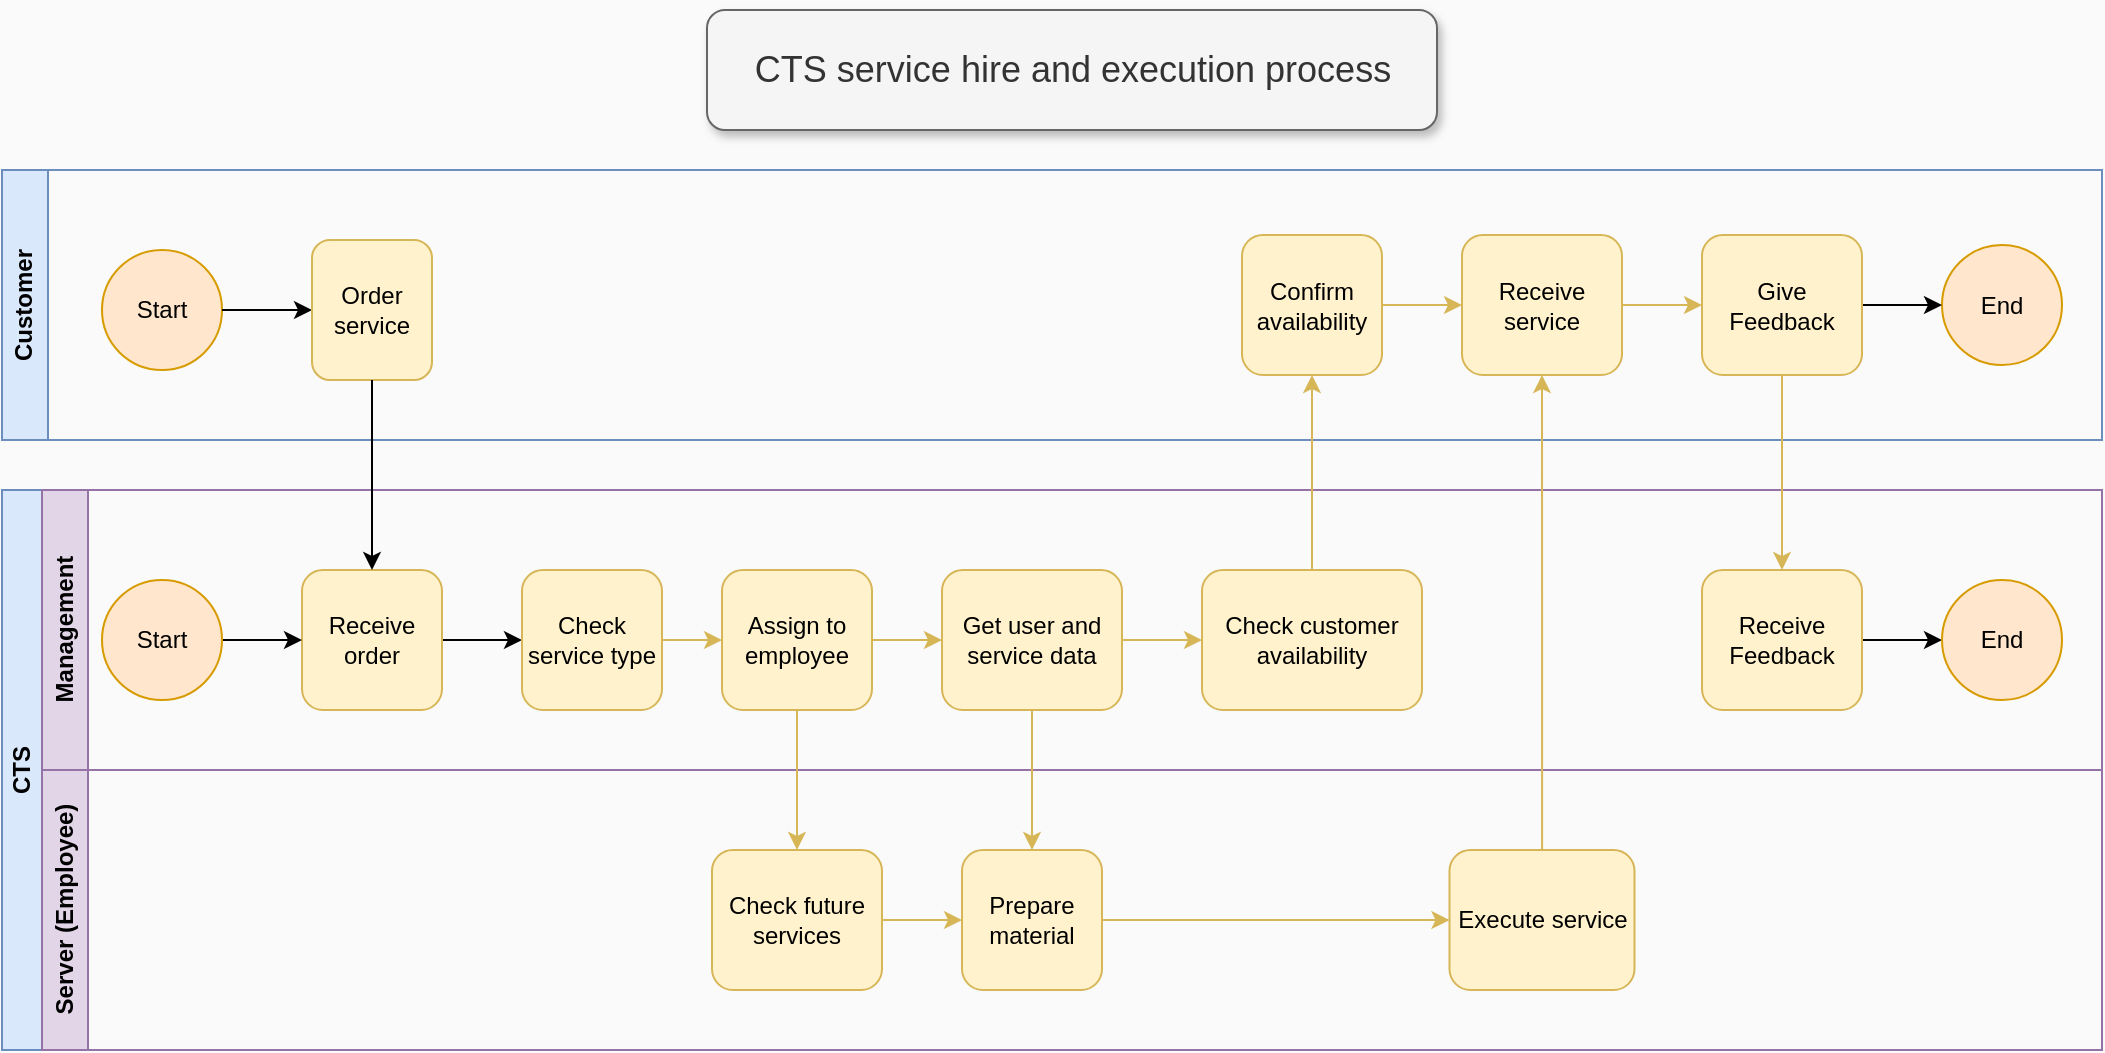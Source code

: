 <mxfile version="21.2.9" type="device">
  <diagram name="Page-1" id="OtUMB2tLBQ-O7a9zXMLh">
    <mxGraphModel dx="1434" dy="731" grid="1" gridSize="10" guides="1" tooltips="1" connect="1" arrows="1" fold="1" page="1" pageScale="1" pageWidth="850" pageHeight="1100" background="#FAFAFA" math="0" shadow="0">
      <root>
        <mxCell id="0" />
        <mxCell id="1" parent="0" />
        <mxCell id="SdQNqddWvItie9GcpCU8-2" value="&lt;div&gt;Customer&lt;/div&gt;" style="swimlane;horizontal=0;whiteSpace=wrap;html=1;fillColor=#dae8fc;strokeColor=#6c8ebf;rounded=0;shadow=0;glass=0;" parent="1" vertex="1">
          <mxGeometry x="310" y="210" width="1050" height="135" as="geometry" />
        </mxCell>
        <mxCell id="SdQNqddWvItie9GcpCU8-7" value="Start" style="ellipse;whiteSpace=wrap;html=1;aspect=fixed;fillColor=#ffe6cc;strokeColor=#d79b00;" parent="SdQNqddWvItie9GcpCU8-2" vertex="1">
          <mxGeometry x="50" y="40" width="60" height="60" as="geometry" />
        </mxCell>
        <mxCell id="SdQNqddWvItie9GcpCU8-38" value="" style="edgeStyle=orthogonalEdgeStyle;rounded=0;orthogonalLoop=1;jettySize=auto;html=1;fillColor=#fff2cc;strokeColor=#d6b656;" parent="SdQNqddWvItie9GcpCU8-2" source="SdQNqddWvItie9GcpCU8-33" target="SdQNqddWvItie9GcpCU8-37" edge="1">
          <mxGeometry relative="1" as="geometry" />
        </mxCell>
        <mxCell id="SdQNqddWvItie9GcpCU8-33" value="Confirm availability" style="whiteSpace=wrap;html=1;rounded=1;fillColor=#fff2cc;strokeColor=#d6b656;" parent="SdQNqddWvItie9GcpCU8-2" vertex="1">
          <mxGeometry x="620" y="32.5" width="70" height="70" as="geometry" />
        </mxCell>
        <mxCell id="9Hv8hVeZl6TZAGIdS-Sh-14" value="" style="edgeStyle=orthogonalEdgeStyle;rounded=0;orthogonalLoop=1;jettySize=auto;html=1;fillColor=#fff2cc;strokeColor=#d6b656;" parent="SdQNqddWvItie9GcpCU8-2" source="SdQNqddWvItie9GcpCU8-37" target="9Hv8hVeZl6TZAGIdS-Sh-10" edge="1">
          <mxGeometry relative="1" as="geometry" />
        </mxCell>
        <mxCell id="SdQNqddWvItie9GcpCU8-37" value="Receive service" style="whiteSpace=wrap;html=1;rounded=1;fillColor=#fff2cc;strokeColor=#d6b656;" parent="SdQNqddWvItie9GcpCU8-2" vertex="1">
          <mxGeometry x="730" y="32.5" width="80" height="70" as="geometry" />
        </mxCell>
        <mxCell id="cAwKn6To6EhfXgqqOtdB-1" value="" style="edgeStyle=orthogonalEdgeStyle;rounded=0;orthogonalLoop=1;jettySize=auto;html=1;" parent="SdQNqddWvItie9GcpCU8-2" source="SdQNqddWvItie9GcpCU8-7" target="SdQNqddWvItie9GcpCU8-9" edge="1">
          <mxGeometry relative="1" as="geometry">
            <mxPoint x="180" y="185" as="targetPoint" />
            <mxPoint x="130" y="185" as="sourcePoint" />
            <Array as="points">
              <mxPoint x="90" y="80" />
              <mxPoint x="90" y="80" />
            </Array>
          </mxGeometry>
        </mxCell>
        <mxCell id="SdQNqddWvItie9GcpCU8-9" value="Order service" style="rounded=1;whiteSpace=wrap;html=1;fillColor=#fff2cc;strokeColor=#d6b656;" parent="SdQNqddWvItie9GcpCU8-2" vertex="1">
          <mxGeometry x="155" y="35" width="60" height="70" as="geometry" />
        </mxCell>
        <mxCell id="9Hv8hVeZl6TZAGIdS-Sh-5" value="&lt;div&gt;End&lt;/div&gt;" style="ellipse;whiteSpace=wrap;html=1;aspect=fixed;fillColor=#ffe6cc;strokeColor=#d79b00;" parent="SdQNqddWvItie9GcpCU8-2" vertex="1">
          <mxGeometry x="970" y="37.5" width="60" height="60" as="geometry" />
        </mxCell>
        <mxCell id="9Hv8hVeZl6TZAGIdS-Sh-13" value="" style="edgeStyle=orthogonalEdgeStyle;rounded=0;orthogonalLoop=1;jettySize=auto;html=1;" parent="SdQNqddWvItie9GcpCU8-2" source="9Hv8hVeZl6TZAGIdS-Sh-10" target="9Hv8hVeZl6TZAGIdS-Sh-5" edge="1">
          <mxGeometry relative="1" as="geometry" />
        </mxCell>
        <mxCell id="9Hv8hVeZl6TZAGIdS-Sh-10" value="Give Feedback" style="whiteSpace=wrap;html=1;rounded=1;fillColor=#fff2cc;strokeColor=#d6b656;" parent="SdQNqddWvItie9GcpCU8-2" vertex="1">
          <mxGeometry x="850" y="32.5" width="80" height="70" as="geometry" />
        </mxCell>
        <mxCell id="SdQNqddWvItie9GcpCU8-4" value="CTS" style="swimlane;horizontal=0;whiteSpace=wrap;html=1;startSize=20;fillColor=#dae8fc;strokeColor=#6c8ebf;rounded=0;" parent="1" vertex="1">
          <mxGeometry x="310" y="370" width="1050" height="280" as="geometry">
            <mxRectangle x="30" y="300" width="40" height="130" as="alternateBounds" />
          </mxGeometry>
        </mxCell>
        <mxCell id="SdQNqddWvItie9GcpCU8-5" value="Management" style="swimlane;horizontal=0;whiteSpace=wrap;html=1;fillColor=#e1d5e7;strokeColor=#9673a6;rounded=0;" parent="SdQNqddWvItie9GcpCU8-4" vertex="1">
          <mxGeometry x="20" width="1030" height="140" as="geometry" />
        </mxCell>
        <mxCell id="SdQNqddWvItie9GcpCU8-24" value="" style="edgeStyle=orthogonalEdgeStyle;rounded=0;orthogonalLoop=1;jettySize=auto;html=1;" parent="SdQNqddWvItie9GcpCU8-5" source="SdQNqddWvItie9GcpCU8-11" target="SdQNqddWvItie9GcpCU8-23" edge="1">
          <mxGeometry relative="1" as="geometry" />
        </mxCell>
        <mxCell id="SdQNqddWvItie9GcpCU8-11" value="Receive order" style="rounded=1;whiteSpace=wrap;html=1;fillColor=#fff2cc;strokeColor=#d6b656;" parent="SdQNqddWvItie9GcpCU8-5" vertex="1">
          <mxGeometry x="130" y="40" width="70" height="70" as="geometry" />
        </mxCell>
        <mxCell id="SdQNqddWvItie9GcpCU8-29" value="" style="edgeStyle=orthogonalEdgeStyle;rounded=0;orthogonalLoop=1;jettySize=auto;html=1;fillColor=#fff2cc;strokeColor=#d6b656;" parent="SdQNqddWvItie9GcpCU8-5" source="SdQNqddWvItie9GcpCU8-14" target="SdQNqddWvItie9GcpCU8-28" edge="1">
          <mxGeometry relative="1" as="geometry" />
        </mxCell>
        <mxCell id="SdQNqddWvItie9GcpCU8-14" value="Assign to employee" style="whiteSpace=wrap;html=1;rounded=1;fillColor=#fff2cc;strokeColor=#d6b656;" parent="SdQNqddWvItie9GcpCU8-5" vertex="1">
          <mxGeometry x="340" y="40" width="75" height="70" as="geometry" />
        </mxCell>
        <mxCell id="SdQNqddWvItie9GcpCU8-25" value="" style="edgeStyle=orthogonalEdgeStyle;rounded=0;orthogonalLoop=1;jettySize=auto;html=1;fillColor=#fff2cc;strokeColor=#d6b656;" parent="SdQNqddWvItie9GcpCU8-5" source="SdQNqddWvItie9GcpCU8-23" target="SdQNqddWvItie9GcpCU8-14" edge="1">
          <mxGeometry relative="1" as="geometry" />
        </mxCell>
        <mxCell id="SdQNqddWvItie9GcpCU8-23" value="Check service type" style="rounded=1;whiteSpace=wrap;html=1;fillColor=#fff2cc;strokeColor=#d6b656;" parent="SdQNqddWvItie9GcpCU8-5" vertex="1">
          <mxGeometry x="240" y="40" width="70" height="70" as="geometry" />
        </mxCell>
        <mxCell id="SdQNqddWvItie9GcpCU8-32" value="" style="edgeStyle=orthogonalEdgeStyle;rounded=0;orthogonalLoop=1;jettySize=auto;html=1;fillColor=#fff2cc;strokeColor=#d6b656;" parent="SdQNqddWvItie9GcpCU8-5" source="SdQNqddWvItie9GcpCU8-28" target="SdQNqddWvItie9GcpCU8-31" edge="1">
          <mxGeometry relative="1" as="geometry" />
        </mxCell>
        <mxCell id="SdQNqddWvItie9GcpCU8-28" value="Get user and service data" style="whiteSpace=wrap;html=1;rounded=1;fillColor=#fff2cc;strokeColor=#d6b656;" parent="SdQNqddWvItie9GcpCU8-5" vertex="1">
          <mxGeometry x="450" y="40" width="90" height="70" as="geometry" />
        </mxCell>
        <mxCell id="SdQNqddWvItie9GcpCU8-31" value="Check customer availability" style="whiteSpace=wrap;html=1;rounded=1;fillColor=#fff2cc;strokeColor=#d6b656;" parent="SdQNqddWvItie9GcpCU8-5" vertex="1">
          <mxGeometry x="580" y="40" width="110" height="70" as="geometry" />
        </mxCell>
        <mxCell id="9Hv8hVeZl6TZAGIdS-Sh-7" value="" style="edgeStyle=orthogonalEdgeStyle;rounded=0;orthogonalLoop=1;jettySize=auto;html=1;entryX=0;entryY=0.5;entryDx=0;entryDy=0;" parent="SdQNqddWvItie9GcpCU8-5" source="9Hv8hVeZl6TZAGIdS-Sh-3" target="SdQNqddWvItie9GcpCU8-11" edge="1">
          <mxGeometry relative="1" as="geometry">
            <mxPoint x="90" y="120" as="targetPoint" />
          </mxGeometry>
        </mxCell>
        <mxCell id="9Hv8hVeZl6TZAGIdS-Sh-3" value="Start" style="ellipse;whiteSpace=wrap;html=1;aspect=fixed;fillColor=#ffe6cc;strokeColor=#d79b00;" parent="SdQNqddWvItie9GcpCU8-5" vertex="1">
          <mxGeometry x="30" y="45" width="60" height="60" as="geometry" />
        </mxCell>
        <mxCell id="9Hv8hVeZl6TZAGIdS-Sh-17" value="" style="edgeStyle=orthogonalEdgeStyle;rounded=0;orthogonalLoop=1;jettySize=auto;html=1;" parent="SdQNqddWvItie9GcpCU8-5" source="9Hv8hVeZl6TZAGIdS-Sh-11" target="9Hv8hVeZl6TZAGIdS-Sh-15" edge="1">
          <mxGeometry relative="1" as="geometry" />
        </mxCell>
        <mxCell id="9Hv8hVeZl6TZAGIdS-Sh-11" value="Receive Feedback" style="whiteSpace=wrap;html=1;rounded=1;fillColor=#fff2cc;strokeColor=#d6b656;" parent="SdQNqddWvItie9GcpCU8-5" vertex="1">
          <mxGeometry x="830" y="40" width="80" height="70" as="geometry" />
        </mxCell>
        <mxCell id="9Hv8hVeZl6TZAGIdS-Sh-15" value="&lt;div&gt;End&lt;/div&gt;" style="ellipse;whiteSpace=wrap;html=1;aspect=fixed;fillColor=#ffe6cc;strokeColor=#d79b00;" parent="SdQNqddWvItie9GcpCU8-5" vertex="1">
          <mxGeometry x="950" y="45" width="60" height="60" as="geometry" />
        </mxCell>
        <mxCell id="SdQNqddWvItie9GcpCU8-6" value="Server (Employee)" style="swimlane;horizontal=0;whiteSpace=wrap;html=1;fillColor=#e1d5e7;strokeColor=#9673a6;" parent="1" vertex="1">
          <mxGeometry x="330" y="510" width="1030" height="140" as="geometry" />
        </mxCell>
        <mxCell id="SdQNqddWvItie9GcpCU8-19" value="" style="edgeStyle=orthogonalEdgeStyle;rounded=0;orthogonalLoop=1;jettySize=auto;html=1;fillColor=#fff2cc;strokeColor=#d6b656;" parent="SdQNqddWvItie9GcpCU8-6" source="SdQNqddWvItie9GcpCU8-17" target="SdQNqddWvItie9GcpCU8-18" edge="1">
          <mxGeometry relative="1" as="geometry" />
        </mxCell>
        <mxCell id="SdQNqddWvItie9GcpCU8-17" value="Check future services" style="whiteSpace=wrap;html=1;rounded=1;fillColor=#fff2cc;strokeColor=#d6b656;" parent="SdQNqddWvItie9GcpCU8-6" vertex="1">
          <mxGeometry x="335" y="40" width="85" height="70" as="geometry" />
        </mxCell>
        <mxCell id="SdQNqddWvItie9GcpCU8-36" value="" style="edgeStyle=orthogonalEdgeStyle;rounded=0;orthogonalLoop=1;jettySize=auto;html=1;fillColor=#fff2cc;strokeColor=#d6b656;" parent="SdQNqddWvItie9GcpCU8-6" source="SdQNqddWvItie9GcpCU8-18" target="SdQNqddWvItie9GcpCU8-35" edge="1">
          <mxGeometry relative="1" as="geometry" />
        </mxCell>
        <mxCell id="SdQNqddWvItie9GcpCU8-18" value="Prepare material" style="whiteSpace=wrap;html=1;rounded=1;fillColor=#fff2cc;strokeColor=#d6b656;" parent="SdQNqddWvItie9GcpCU8-6" vertex="1">
          <mxGeometry x="460" y="40" width="70" height="70" as="geometry" />
        </mxCell>
        <mxCell id="SdQNqddWvItie9GcpCU8-35" value="Execute service" style="whiteSpace=wrap;html=1;rounded=1;fillColor=#fff2cc;strokeColor=#d6b656;" parent="SdQNqddWvItie9GcpCU8-6" vertex="1">
          <mxGeometry x="703.75" y="40" width="92.5" height="70" as="geometry" />
        </mxCell>
        <mxCell id="SdQNqddWvItie9GcpCU8-10" style="edgeStyle=orthogonalEdgeStyle;rounded=0;orthogonalLoop=1;jettySize=auto;html=1;entryX=0.5;entryY=0;entryDx=0;entryDy=0;" parent="1" source="SdQNqddWvItie9GcpCU8-9" target="SdQNqddWvItie9GcpCU8-11" edge="1">
          <mxGeometry relative="1" as="geometry">
            <mxPoint x="560" y="410" as="targetPoint" />
          </mxGeometry>
        </mxCell>
        <mxCell id="SdQNqddWvItie9GcpCU8-16" style="edgeStyle=orthogonalEdgeStyle;rounded=0;orthogonalLoop=1;jettySize=auto;html=1;entryX=0.5;entryY=0;entryDx=0;entryDy=0;fillColor=#fff2cc;strokeColor=#d6b656;" parent="1" source="SdQNqddWvItie9GcpCU8-14" target="SdQNqddWvItie9GcpCU8-17" edge="1">
          <mxGeometry relative="1" as="geometry">
            <mxPoint x="673" y="550" as="targetPoint" />
          </mxGeometry>
        </mxCell>
        <mxCell id="SdQNqddWvItie9GcpCU8-30" value="" style="edgeStyle=orthogonalEdgeStyle;rounded=0;orthogonalLoop=1;jettySize=auto;html=1;fillColor=#fff2cc;strokeColor=#d6b656;" parent="1" source="SdQNqddWvItie9GcpCU8-28" target="SdQNqddWvItie9GcpCU8-18" edge="1">
          <mxGeometry relative="1" as="geometry" />
        </mxCell>
        <mxCell id="SdQNqddWvItie9GcpCU8-34" value="" style="edgeStyle=orthogonalEdgeStyle;rounded=0;orthogonalLoop=1;jettySize=auto;html=1;fillColor=#fff2cc;strokeColor=#d6b656;" parent="1" source="SdQNqddWvItie9GcpCU8-31" target="SdQNqddWvItie9GcpCU8-33" edge="1">
          <mxGeometry relative="1" as="geometry" />
        </mxCell>
        <mxCell id="SdQNqddWvItie9GcpCU8-41" value="" style="edgeStyle=orthogonalEdgeStyle;rounded=0;orthogonalLoop=1;jettySize=auto;html=1;entryX=0.5;entryY=1;entryDx=0;entryDy=0;fillColor=#fff2cc;strokeColor=#d6b656;" parent="1" source="SdQNqddWvItie9GcpCU8-35" target="SdQNqddWvItie9GcpCU8-37" edge="1">
          <mxGeometry relative="1" as="geometry">
            <mxPoint x="991.3" y="475" as="targetPoint" />
          </mxGeometry>
        </mxCell>
        <mxCell id="9Hv8hVeZl6TZAGIdS-Sh-12" value="" style="edgeStyle=orthogonalEdgeStyle;rounded=0;orthogonalLoop=1;jettySize=auto;html=1;fillColor=#fff2cc;strokeColor=#d6b656;" parent="1" source="9Hv8hVeZl6TZAGIdS-Sh-10" target="9Hv8hVeZl6TZAGIdS-Sh-11" edge="1">
          <mxGeometry relative="1" as="geometry" />
        </mxCell>
        <mxCell id="WYlmgksiD6ClPM5T3Wh--1" value="&lt;font style=&quot;font-size: 18px;&quot;&gt;CTS service hire and execution process&lt;/font&gt;" style="rounded=1;whiteSpace=wrap;html=1;fillColor=#f5f5f5;fillStyle=auto;strokeColor=#666666;glass=0;shadow=1;fontColor=#333333;" vertex="1" parent="1">
          <mxGeometry x="662.5" y="130" width="365" height="60" as="geometry" />
        </mxCell>
      </root>
    </mxGraphModel>
  </diagram>
</mxfile>
